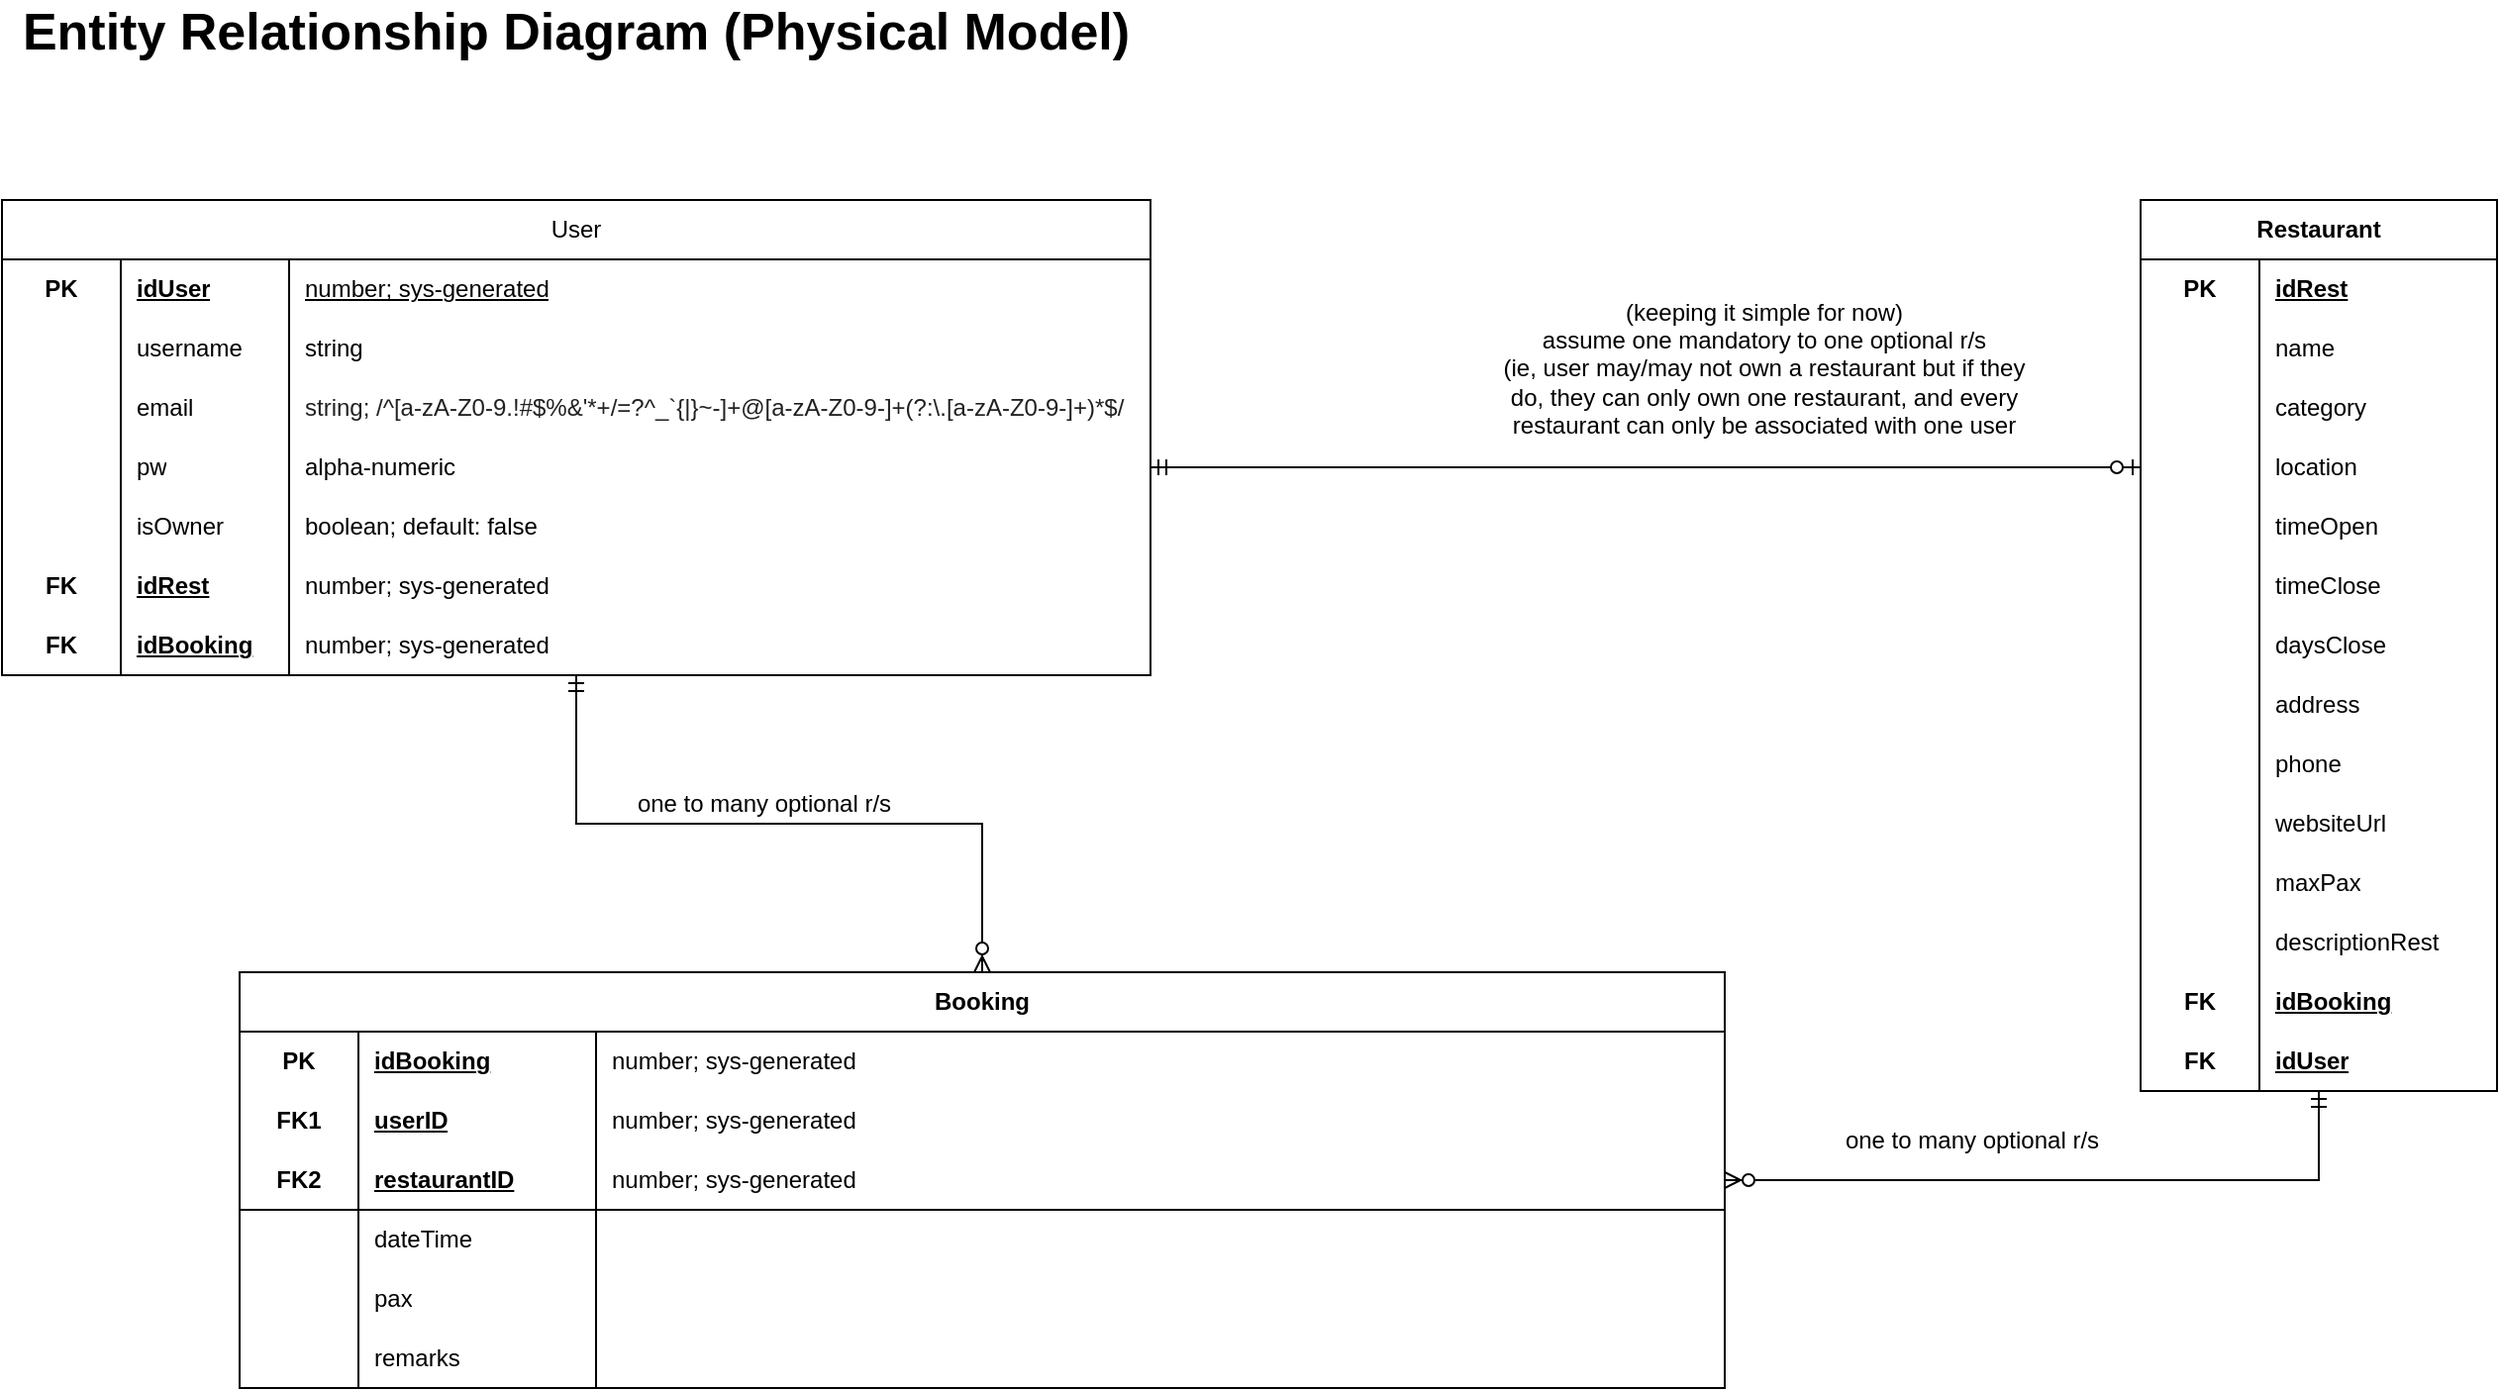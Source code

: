 <mxfile version="22.1.16" type="github">
  <diagram name="Page-1" id="RIstG-4fWjz9ZYjI2HXD">
    <mxGraphModel dx="1134" dy="654" grid="1" gridSize="10" guides="1" tooltips="1" connect="1" arrows="1" fold="1" page="1" pageScale="1" pageWidth="850" pageHeight="1100" math="0" shadow="0">
      <root>
        <mxCell id="0" />
        <mxCell id="1" parent="0" />
        <mxCell id="qkxs8jrcR3JLLh4tDzCg-102" style="edgeStyle=orthogonalEdgeStyle;rounded=0;orthogonalLoop=1;jettySize=auto;html=1;endArrow=ERzeroToMany;fontSize=12;startArrow=ERmandOne;" parent="1" source="qkxs8jrcR3JLLh4tDzCg-1" target="qkxs8jrcR3JLLh4tDzCg-27" edge="1">
          <mxGeometry relative="1" as="geometry" />
        </mxCell>
        <mxCell id="qkxs8jrcR3JLLh4tDzCg-1" value="User" style="shape=table;startSize=30;container=1;collapsible=1;childLayout=tableLayout;fixedRows=1;rowLines=0;fontStyle=0;align=center;resizeLast=1;html=1;whiteSpace=wrap;" parent="1" vertex="1">
          <mxGeometry x="40" y="150" width="580" height="240" as="geometry" />
        </mxCell>
        <mxCell id="qkxs8jrcR3JLLh4tDzCg-2" value="" style="shape=tableRow;horizontal=0;startSize=0;swimlaneHead=0;swimlaneBody=0;fillColor=none;collapsible=0;dropTarget=0;points=[[0,0.5],[1,0.5]];portConstraint=eastwest;top=0;left=0;right=0;bottom=0;html=1;" parent="qkxs8jrcR3JLLh4tDzCg-1" vertex="1">
          <mxGeometry y="30" width="580" height="30" as="geometry" />
        </mxCell>
        <mxCell id="qkxs8jrcR3JLLh4tDzCg-3" value="PK" style="shape=partialRectangle;connectable=0;fillColor=none;top=0;left=0;bottom=0;right=0;fontStyle=1;overflow=hidden;html=1;whiteSpace=wrap;" parent="qkxs8jrcR3JLLh4tDzCg-2" vertex="1">
          <mxGeometry width="60" height="30" as="geometry">
            <mxRectangle width="60" height="30" as="alternateBounds" />
          </mxGeometry>
        </mxCell>
        <mxCell id="qkxs8jrcR3JLLh4tDzCg-4" value="idUser" style="shape=partialRectangle;connectable=0;fillColor=none;top=0;left=0;bottom=0;right=0;align=left;spacingLeft=6;fontStyle=5;overflow=hidden;html=1;whiteSpace=wrap;" parent="qkxs8jrcR3JLLh4tDzCg-2" vertex="1">
          <mxGeometry x="60" width="85" height="30" as="geometry">
            <mxRectangle width="85" height="30" as="alternateBounds" />
          </mxGeometry>
        </mxCell>
        <mxCell id="DpL_KMk-lSbsOu-ktFmm-8" value="&lt;span style=&quot;font-weight: normal;&quot;&gt;number; sys-generated&lt;/span&gt;" style="shape=partialRectangle;connectable=0;fillColor=none;top=0;left=0;bottom=0;right=0;align=left;spacingLeft=6;fontStyle=5;overflow=hidden;html=1;whiteSpace=wrap;" vertex="1" parent="qkxs8jrcR3JLLh4tDzCg-2">
          <mxGeometry x="145" width="435" height="30" as="geometry">
            <mxRectangle width="435" height="30" as="alternateBounds" />
          </mxGeometry>
        </mxCell>
        <mxCell id="qkxs8jrcR3JLLh4tDzCg-8" value="" style="shape=tableRow;horizontal=0;startSize=0;swimlaneHead=0;swimlaneBody=0;fillColor=none;collapsible=0;dropTarget=0;points=[[0,0.5],[1,0.5]];portConstraint=eastwest;top=0;left=0;right=0;bottom=0;html=1;" parent="qkxs8jrcR3JLLh4tDzCg-1" vertex="1">
          <mxGeometry y="60" width="580" height="30" as="geometry" />
        </mxCell>
        <mxCell id="qkxs8jrcR3JLLh4tDzCg-9" value="" style="shape=partialRectangle;connectable=0;fillColor=none;top=0;left=0;bottom=0;right=0;editable=1;overflow=hidden;html=1;whiteSpace=wrap;" parent="qkxs8jrcR3JLLh4tDzCg-8" vertex="1">
          <mxGeometry width="60" height="30" as="geometry">
            <mxRectangle width="60" height="30" as="alternateBounds" />
          </mxGeometry>
        </mxCell>
        <mxCell id="qkxs8jrcR3JLLh4tDzCg-10" value="username" style="shape=partialRectangle;connectable=0;fillColor=none;top=0;left=0;bottom=0;right=0;align=left;spacingLeft=6;overflow=hidden;html=1;whiteSpace=wrap;" parent="qkxs8jrcR3JLLh4tDzCg-8" vertex="1">
          <mxGeometry x="60" width="85" height="30" as="geometry">
            <mxRectangle width="85" height="30" as="alternateBounds" />
          </mxGeometry>
        </mxCell>
        <mxCell id="DpL_KMk-lSbsOu-ktFmm-9" value="string" style="shape=partialRectangle;connectable=0;fillColor=none;top=0;left=0;bottom=0;right=0;align=left;spacingLeft=6;overflow=hidden;html=1;whiteSpace=wrap;" vertex="1" parent="qkxs8jrcR3JLLh4tDzCg-8">
          <mxGeometry x="145" width="435" height="30" as="geometry">
            <mxRectangle width="435" height="30" as="alternateBounds" />
          </mxGeometry>
        </mxCell>
        <mxCell id="qkxs8jrcR3JLLh4tDzCg-11" value="" style="shape=tableRow;horizontal=0;startSize=0;swimlaneHead=0;swimlaneBody=0;fillColor=none;collapsible=0;dropTarget=0;points=[[0,0.5],[1,0.5]];portConstraint=eastwest;top=0;left=0;right=0;bottom=0;html=1;" parent="qkxs8jrcR3JLLh4tDzCg-1" vertex="1">
          <mxGeometry y="90" width="580" height="30" as="geometry" />
        </mxCell>
        <mxCell id="qkxs8jrcR3JLLh4tDzCg-12" value="" style="shape=partialRectangle;connectable=0;fillColor=none;top=0;left=0;bottom=0;right=0;editable=1;overflow=hidden;html=1;whiteSpace=wrap;" parent="qkxs8jrcR3JLLh4tDzCg-11" vertex="1">
          <mxGeometry width="60" height="30" as="geometry">
            <mxRectangle width="60" height="30" as="alternateBounds" />
          </mxGeometry>
        </mxCell>
        <mxCell id="qkxs8jrcR3JLLh4tDzCg-13" value="email" style="shape=partialRectangle;connectable=0;fillColor=none;top=0;left=0;bottom=0;right=0;align=left;spacingLeft=6;overflow=hidden;html=1;whiteSpace=wrap;" parent="qkxs8jrcR3JLLh4tDzCg-11" vertex="1">
          <mxGeometry x="60" width="85" height="30" as="geometry">
            <mxRectangle width="85" height="30" as="alternateBounds" />
          </mxGeometry>
        </mxCell>
        <mxCell id="DpL_KMk-lSbsOu-ktFmm-10" value="&lt;font style=&quot;font-size: 12px;&quot;&gt;&lt;span style=&quot;color: rgba(0, 0, 0, 0.87); font-family: Helvetica, Arial, sans-serif; font-style: normal; font-variant-ligatures: normal; font-variant-caps: normal; font-weight: 400; letter-spacing: normal; orphans: 2; text-align: start; text-indent: 0px; text-transform: none; widows: 2; word-spacing: 0px; -webkit-text-stroke-width: 0px; background-color: rgb(255, 255, 255); text-decoration-thickness: initial; text-decoration-style: initial; text-decoration-color: initial; float: none; display: inline !important;&quot;&gt;string; /^[a-zA-Z0-9.!#$%&amp;amp;&#39;*+/=?^_`{|}~-]+@[a-zA-Z0-9-]+(?:\.[a-zA-Z0-9-]+)*$/&lt;/span&gt;&lt;br&gt;&lt;/font&gt;" style="shape=partialRectangle;connectable=0;fillColor=none;top=0;left=0;bottom=0;right=0;align=left;spacingLeft=6;overflow=hidden;html=1;whiteSpace=wrap;" vertex="1" parent="qkxs8jrcR3JLLh4tDzCg-11">
          <mxGeometry x="145" width="435" height="30" as="geometry">
            <mxRectangle width="435" height="30" as="alternateBounds" />
          </mxGeometry>
        </mxCell>
        <mxCell id="qkxs8jrcR3JLLh4tDzCg-53" style="shape=tableRow;horizontal=0;startSize=0;swimlaneHead=0;swimlaneBody=0;fillColor=none;collapsible=0;dropTarget=0;points=[[0,0.5],[1,0.5]];portConstraint=eastwest;top=0;left=0;right=0;bottom=0;html=1;" parent="qkxs8jrcR3JLLh4tDzCg-1" vertex="1">
          <mxGeometry y="120" width="580" height="30" as="geometry" />
        </mxCell>
        <mxCell id="qkxs8jrcR3JLLh4tDzCg-54" style="shape=partialRectangle;connectable=0;fillColor=none;top=0;left=0;bottom=0;right=0;editable=1;overflow=hidden;html=1;whiteSpace=wrap;" parent="qkxs8jrcR3JLLh4tDzCg-53" vertex="1">
          <mxGeometry width="60" height="30" as="geometry">
            <mxRectangle width="60" height="30" as="alternateBounds" />
          </mxGeometry>
        </mxCell>
        <mxCell id="qkxs8jrcR3JLLh4tDzCg-55" value="pw" style="shape=partialRectangle;connectable=0;fillColor=none;top=0;left=0;bottom=0;right=0;align=left;spacingLeft=6;overflow=hidden;html=1;whiteSpace=wrap;" parent="qkxs8jrcR3JLLh4tDzCg-53" vertex="1">
          <mxGeometry x="60" width="85" height="30" as="geometry">
            <mxRectangle width="85" height="30" as="alternateBounds" />
          </mxGeometry>
        </mxCell>
        <mxCell id="DpL_KMk-lSbsOu-ktFmm-11" value="alpha-numeric&amp;nbsp;" style="shape=partialRectangle;connectable=0;fillColor=none;top=0;left=0;bottom=0;right=0;align=left;spacingLeft=6;overflow=hidden;html=1;whiteSpace=wrap;" vertex="1" parent="qkxs8jrcR3JLLh4tDzCg-53">
          <mxGeometry x="145" width="435" height="30" as="geometry">
            <mxRectangle width="435" height="30" as="alternateBounds" />
          </mxGeometry>
        </mxCell>
        <mxCell id="qkxs8jrcR3JLLh4tDzCg-56" style="shape=tableRow;horizontal=0;startSize=0;swimlaneHead=0;swimlaneBody=0;fillColor=none;collapsible=0;dropTarget=0;points=[[0,0.5],[1,0.5]];portConstraint=eastwest;top=0;left=0;right=0;bottom=0;html=1;" parent="qkxs8jrcR3JLLh4tDzCg-1" vertex="1">
          <mxGeometry y="150" width="580" height="30" as="geometry" />
        </mxCell>
        <mxCell id="qkxs8jrcR3JLLh4tDzCg-57" style="shape=partialRectangle;connectable=0;fillColor=none;top=0;left=0;bottom=0;right=0;editable=1;overflow=hidden;html=1;whiteSpace=wrap;" parent="qkxs8jrcR3JLLh4tDzCg-56" vertex="1">
          <mxGeometry width="60" height="30" as="geometry">
            <mxRectangle width="60" height="30" as="alternateBounds" />
          </mxGeometry>
        </mxCell>
        <mxCell id="qkxs8jrcR3JLLh4tDzCg-58" value="isOwner" style="shape=partialRectangle;connectable=0;fillColor=none;top=0;left=0;bottom=0;right=0;align=left;spacingLeft=6;overflow=hidden;html=1;whiteSpace=wrap;" parent="qkxs8jrcR3JLLh4tDzCg-56" vertex="1">
          <mxGeometry x="60" width="85" height="30" as="geometry">
            <mxRectangle width="85" height="30" as="alternateBounds" />
          </mxGeometry>
        </mxCell>
        <mxCell id="DpL_KMk-lSbsOu-ktFmm-12" value="boolean; default: false" style="shape=partialRectangle;connectable=0;fillColor=none;top=0;left=0;bottom=0;right=0;align=left;spacingLeft=6;overflow=hidden;html=1;whiteSpace=wrap;" vertex="1" parent="qkxs8jrcR3JLLh4tDzCg-56">
          <mxGeometry x="145" width="435" height="30" as="geometry">
            <mxRectangle width="435" height="30" as="alternateBounds" />
          </mxGeometry>
        </mxCell>
        <mxCell id="qkxs8jrcR3JLLh4tDzCg-89" style="shape=tableRow;horizontal=0;startSize=0;swimlaneHead=0;swimlaneBody=0;fillColor=none;collapsible=0;dropTarget=0;points=[[0,0.5],[1,0.5]];portConstraint=eastwest;top=0;left=0;right=0;bottom=0;html=1;" parent="qkxs8jrcR3JLLh4tDzCg-1" vertex="1">
          <mxGeometry y="180" width="580" height="30" as="geometry" />
        </mxCell>
        <mxCell id="qkxs8jrcR3JLLh4tDzCg-90" value="&lt;b&gt;FK&lt;/b&gt;" style="shape=partialRectangle;connectable=0;fillColor=none;top=0;left=0;bottom=0;right=0;editable=1;overflow=hidden;html=1;whiteSpace=wrap;" parent="qkxs8jrcR3JLLh4tDzCg-89" vertex="1">
          <mxGeometry width="60" height="30" as="geometry">
            <mxRectangle width="60" height="30" as="alternateBounds" />
          </mxGeometry>
        </mxCell>
        <mxCell id="qkxs8jrcR3JLLh4tDzCg-91" value="&lt;b&gt;&lt;u&gt;idRest&lt;/u&gt;&lt;/b&gt;" style="shape=partialRectangle;connectable=0;fillColor=none;top=0;left=0;bottom=0;right=0;align=left;spacingLeft=6;overflow=hidden;html=1;whiteSpace=wrap;" parent="qkxs8jrcR3JLLh4tDzCg-89" vertex="1">
          <mxGeometry x="60" width="85" height="30" as="geometry">
            <mxRectangle width="85" height="30" as="alternateBounds" />
          </mxGeometry>
        </mxCell>
        <mxCell id="DpL_KMk-lSbsOu-ktFmm-13" value="number; sys-generated" style="shape=partialRectangle;connectable=0;fillColor=none;top=0;left=0;bottom=0;right=0;align=left;spacingLeft=6;overflow=hidden;html=1;whiteSpace=wrap;" vertex="1" parent="qkxs8jrcR3JLLh4tDzCg-89">
          <mxGeometry x="145" width="435" height="30" as="geometry">
            <mxRectangle width="435" height="30" as="alternateBounds" />
          </mxGeometry>
        </mxCell>
        <mxCell id="qkxs8jrcR3JLLh4tDzCg-92" style="shape=tableRow;horizontal=0;startSize=0;swimlaneHead=0;swimlaneBody=0;fillColor=none;collapsible=0;dropTarget=0;points=[[0,0.5],[1,0.5]];portConstraint=eastwest;top=0;left=0;right=0;bottom=0;html=1;" parent="qkxs8jrcR3JLLh4tDzCg-1" vertex="1">
          <mxGeometry y="210" width="580" height="30" as="geometry" />
        </mxCell>
        <mxCell id="qkxs8jrcR3JLLh4tDzCg-93" value="FK" style="shape=partialRectangle;connectable=0;fillColor=none;top=0;left=0;bottom=0;right=0;editable=1;overflow=hidden;html=1;whiteSpace=wrap;fontStyle=1" parent="qkxs8jrcR3JLLh4tDzCg-92" vertex="1">
          <mxGeometry width="60" height="30" as="geometry">
            <mxRectangle width="60" height="30" as="alternateBounds" />
          </mxGeometry>
        </mxCell>
        <mxCell id="qkxs8jrcR3JLLh4tDzCg-94" value="&lt;u&gt;idBooking&lt;/u&gt;" style="shape=partialRectangle;connectable=0;fillColor=none;top=0;left=0;bottom=0;right=0;align=left;spacingLeft=6;overflow=hidden;html=1;whiteSpace=wrap;fontStyle=1" parent="qkxs8jrcR3JLLh4tDzCg-92" vertex="1">
          <mxGeometry x="60" width="85" height="30" as="geometry">
            <mxRectangle width="85" height="30" as="alternateBounds" />
          </mxGeometry>
        </mxCell>
        <mxCell id="DpL_KMk-lSbsOu-ktFmm-14" value="&lt;span style=&quot;font-weight: normal;&quot;&gt;number; sys-generated&lt;/span&gt;" style="shape=partialRectangle;connectable=0;fillColor=none;top=0;left=0;bottom=0;right=0;align=left;spacingLeft=6;overflow=hidden;html=1;whiteSpace=wrap;fontStyle=1" vertex="1" parent="qkxs8jrcR3JLLh4tDzCg-92">
          <mxGeometry x="145" width="435" height="30" as="geometry">
            <mxRectangle width="435" height="30" as="alternateBounds" />
          </mxGeometry>
        </mxCell>
        <mxCell id="qkxs8jrcR3JLLh4tDzCg-144" style="edgeStyle=orthogonalEdgeStyle;rounded=0;orthogonalLoop=1;jettySize=auto;html=1;entryX=1;entryY=0.5;entryDx=0;entryDy=0;endArrow=ERzeroToMany;fontSize=12;startArrow=ERmandOne;" parent="1" source="qkxs8jrcR3JLLh4tDzCg-14" target="qkxs8jrcR3JLLh4tDzCg-31" edge="1">
          <mxGeometry relative="1" as="geometry" />
        </mxCell>
        <mxCell id="qkxs8jrcR3JLLh4tDzCg-14" value="Restaurant" style="shape=table;startSize=30;container=1;collapsible=1;childLayout=tableLayout;fixedRows=1;rowLines=0;fontStyle=1;align=center;resizeLast=1;html=1;whiteSpace=wrap;" parent="1" vertex="1">
          <mxGeometry x="1120" y="150" width="180" height="450" as="geometry" />
        </mxCell>
        <mxCell id="qkxs8jrcR3JLLh4tDzCg-15" value="" style="shape=tableRow;horizontal=0;startSize=0;swimlaneHead=0;swimlaneBody=0;fillColor=none;collapsible=0;dropTarget=0;points=[[0,0.5],[1,0.5]];portConstraint=eastwest;top=0;left=0;right=0;bottom=0;html=1;" parent="qkxs8jrcR3JLLh4tDzCg-14" vertex="1">
          <mxGeometry y="30" width="180" height="30" as="geometry" />
        </mxCell>
        <mxCell id="qkxs8jrcR3JLLh4tDzCg-16" value="PK" style="shape=partialRectangle;connectable=0;fillColor=none;top=0;left=0;bottom=0;right=0;fontStyle=1;overflow=hidden;html=1;whiteSpace=wrap;" parent="qkxs8jrcR3JLLh4tDzCg-15" vertex="1">
          <mxGeometry width="60" height="30" as="geometry">
            <mxRectangle width="60" height="30" as="alternateBounds" />
          </mxGeometry>
        </mxCell>
        <mxCell id="qkxs8jrcR3JLLh4tDzCg-17" value="idRest" style="shape=partialRectangle;connectable=0;fillColor=none;top=0;left=0;bottom=0;right=0;align=left;spacingLeft=6;fontStyle=5;overflow=hidden;html=1;whiteSpace=wrap;" parent="qkxs8jrcR3JLLh4tDzCg-15" vertex="1">
          <mxGeometry x="60" width="120" height="30" as="geometry">
            <mxRectangle width="120" height="30" as="alternateBounds" />
          </mxGeometry>
        </mxCell>
        <mxCell id="qkxs8jrcR3JLLh4tDzCg-21" value="" style="shape=tableRow;horizontal=0;startSize=0;swimlaneHead=0;swimlaneBody=0;fillColor=none;collapsible=0;dropTarget=0;points=[[0,0.5],[1,0.5]];portConstraint=eastwest;top=0;left=0;right=0;bottom=0;html=1;" parent="qkxs8jrcR3JLLh4tDzCg-14" vertex="1">
          <mxGeometry y="60" width="180" height="30" as="geometry" />
        </mxCell>
        <mxCell id="qkxs8jrcR3JLLh4tDzCg-22" value="" style="shape=partialRectangle;connectable=0;fillColor=none;top=0;left=0;bottom=0;right=0;editable=1;overflow=hidden;html=1;whiteSpace=wrap;" parent="qkxs8jrcR3JLLh4tDzCg-21" vertex="1">
          <mxGeometry width="60" height="30" as="geometry">
            <mxRectangle width="60" height="30" as="alternateBounds" />
          </mxGeometry>
        </mxCell>
        <mxCell id="qkxs8jrcR3JLLh4tDzCg-23" value="name" style="shape=partialRectangle;connectable=0;fillColor=none;top=0;left=0;bottom=0;right=0;align=left;spacingLeft=6;overflow=hidden;html=1;whiteSpace=wrap;" parent="qkxs8jrcR3JLLh4tDzCg-21" vertex="1">
          <mxGeometry x="60" width="120" height="30" as="geometry">
            <mxRectangle width="120" height="30" as="alternateBounds" />
          </mxGeometry>
        </mxCell>
        <mxCell id="qkxs8jrcR3JLLh4tDzCg-24" value="" style="shape=tableRow;horizontal=0;startSize=0;swimlaneHead=0;swimlaneBody=0;fillColor=none;collapsible=0;dropTarget=0;points=[[0,0.5],[1,0.5]];portConstraint=eastwest;top=0;left=0;right=0;bottom=0;html=1;" parent="qkxs8jrcR3JLLh4tDzCg-14" vertex="1">
          <mxGeometry y="90" width="180" height="30" as="geometry" />
        </mxCell>
        <mxCell id="qkxs8jrcR3JLLh4tDzCg-25" value="" style="shape=partialRectangle;connectable=0;fillColor=none;top=0;left=0;bottom=0;right=0;editable=1;overflow=hidden;html=1;whiteSpace=wrap;" parent="qkxs8jrcR3JLLh4tDzCg-24" vertex="1">
          <mxGeometry width="60" height="30" as="geometry">
            <mxRectangle width="60" height="30" as="alternateBounds" />
          </mxGeometry>
        </mxCell>
        <mxCell id="qkxs8jrcR3JLLh4tDzCg-26" value="category" style="shape=partialRectangle;connectable=0;fillColor=none;top=0;left=0;bottom=0;right=0;align=left;spacingLeft=6;overflow=hidden;html=1;whiteSpace=wrap;" parent="qkxs8jrcR3JLLh4tDzCg-24" vertex="1">
          <mxGeometry x="60" width="120" height="30" as="geometry">
            <mxRectangle width="120" height="30" as="alternateBounds" />
          </mxGeometry>
        </mxCell>
        <mxCell id="qkxs8jrcR3JLLh4tDzCg-59" style="shape=tableRow;horizontal=0;startSize=0;swimlaneHead=0;swimlaneBody=0;fillColor=none;collapsible=0;dropTarget=0;points=[[0,0.5],[1,0.5]];portConstraint=eastwest;top=0;left=0;right=0;bottom=0;html=1;" parent="qkxs8jrcR3JLLh4tDzCg-14" vertex="1">
          <mxGeometry y="120" width="180" height="30" as="geometry" />
        </mxCell>
        <mxCell id="qkxs8jrcR3JLLh4tDzCg-60" style="shape=partialRectangle;connectable=0;fillColor=none;top=0;left=0;bottom=0;right=0;editable=1;overflow=hidden;html=1;whiteSpace=wrap;" parent="qkxs8jrcR3JLLh4tDzCg-59" vertex="1">
          <mxGeometry width="60" height="30" as="geometry">
            <mxRectangle width="60" height="30" as="alternateBounds" />
          </mxGeometry>
        </mxCell>
        <mxCell id="qkxs8jrcR3JLLh4tDzCg-61" value="location" style="shape=partialRectangle;connectable=0;fillColor=none;top=0;left=0;bottom=0;right=0;align=left;spacingLeft=6;overflow=hidden;html=1;whiteSpace=wrap;" parent="qkxs8jrcR3JLLh4tDzCg-59" vertex="1">
          <mxGeometry x="60" width="120" height="30" as="geometry">
            <mxRectangle width="120" height="30" as="alternateBounds" />
          </mxGeometry>
        </mxCell>
        <mxCell id="qkxs8jrcR3JLLh4tDzCg-62" style="shape=tableRow;horizontal=0;startSize=0;swimlaneHead=0;swimlaneBody=0;fillColor=none;collapsible=0;dropTarget=0;points=[[0,0.5],[1,0.5]];portConstraint=eastwest;top=0;left=0;right=0;bottom=0;html=1;" parent="qkxs8jrcR3JLLh4tDzCg-14" vertex="1">
          <mxGeometry y="150" width="180" height="30" as="geometry" />
        </mxCell>
        <mxCell id="qkxs8jrcR3JLLh4tDzCg-63" style="shape=partialRectangle;connectable=0;fillColor=none;top=0;left=0;bottom=0;right=0;editable=1;overflow=hidden;html=1;whiteSpace=wrap;" parent="qkxs8jrcR3JLLh4tDzCg-62" vertex="1">
          <mxGeometry width="60" height="30" as="geometry">
            <mxRectangle width="60" height="30" as="alternateBounds" />
          </mxGeometry>
        </mxCell>
        <mxCell id="qkxs8jrcR3JLLh4tDzCg-64" value="timeOpen" style="shape=partialRectangle;connectable=0;fillColor=none;top=0;left=0;bottom=0;right=0;align=left;spacingLeft=6;overflow=hidden;html=1;whiteSpace=wrap;" parent="qkxs8jrcR3JLLh4tDzCg-62" vertex="1">
          <mxGeometry x="60" width="120" height="30" as="geometry">
            <mxRectangle width="120" height="30" as="alternateBounds" />
          </mxGeometry>
        </mxCell>
        <mxCell id="qkxs8jrcR3JLLh4tDzCg-65" style="shape=tableRow;horizontal=0;startSize=0;swimlaneHead=0;swimlaneBody=0;fillColor=none;collapsible=0;dropTarget=0;points=[[0,0.5],[1,0.5]];portConstraint=eastwest;top=0;left=0;right=0;bottom=0;html=1;" parent="qkxs8jrcR3JLLh4tDzCg-14" vertex="1">
          <mxGeometry y="180" width="180" height="30" as="geometry" />
        </mxCell>
        <mxCell id="qkxs8jrcR3JLLh4tDzCg-66" style="shape=partialRectangle;connectable=0;fillColor=none;top=0;left=0;bottom=0;right=0;editable=1;overflow=hidden;html=1;whiteSpace=wrap;" parent="qkxs8jrcR3JLLh4tDzCg-65" vertex="1">
          <mxGeometry width="60" height="30" as="geometry">
            <mxRectangle width="60" height="30" as="alternateBounds" />
          </mxGeometry>
        </mxCell>
        <mxCell id="qkxs8jrcR3JLLh4tDzCg-67" value="timeClose" style="shape=partialRectangle;connectable=0;fillColor=none;top=0;left=0;bottom=0;right=0;align=left;spacingLeft=6;overflow=hidden;html=1;whiteSpace=wrap;" parent="qkxs8jrcR3JLLh4tDzCg-65" vertex="1">
          <mxGeometry x="60" width="120" height="30" as="geometry">
            <mxRectangle width="120" height="30" as="alternateBounds" />
          </mxGeometry>
        </mxCell>
        <mxCell id="qkxs8jrcR3JLLh4tDzCg-68" style="shape=tableRow;horizontal=0;startSize=0;swimlaneHead=0;swimlaneBody=0;fillColor=none;collapsible=0;dropTarget=0;points=[[0,0.5],[1,0.5]];portConstraint=eastwest;top=0;left=0;right=0;bottom=0;html=1;" parent="qkxs8jrcR3JLLh4tDzCg-14" vertex="1">
          <mxGeometry y="210" width="180" height="30" as="geometry" />
        </mxCell>
        <mxCell id="qkxs8jrcR3JLLh4tDzCg-69" style="shape=partialRectangle;connectable=0;fillColor=none;top=0;left=0;bottom=0;right=0;editable=1;overflow=hidden;html=1;whiteSpace=wrap;" parent="qkxs8jrcR3JLLh4tDzCg-68" vertex="1">
          <mxGeometry width="60" height="30" as="geometry">
            <mxRectangle width="60" height="30" as="alternateBounds" />
          </mxGeometry>
        </mxCell>
        <mxCell id="qkxs8jrcR3JLLh4tDzCg-70" value="daysClose" style="shape=partialRectangle;connectable=0;fillColor=none;top=0;left=0;bottom=0;right=0;align=left;spacingLeft=6;overflow=hidden;html=1;whiteSpace=wrap;" parent="qkxs8jrcR3JLLh4tDzCg-68" vertex="1">
          <mxGeometry x="60" width="120" height="30" as="geometry">
            <mxRectangle width="120" height="30" as="alternateBounds" />
          </mxGeometry>
        </mxCell>
        <mxCell id="qkxs8jrcR3JLLh4tDzCg-71" style="shape=tableRow;horizontal=0;startSize=0;swimlaneHead=0;swimlaneBody=0;fillColor=none;collapsible=0;dropTarget=0;points=[[0,0.5],[1,0.5]];portConstraint=eastwest;top=0;left=0;right=0;bottom=0;html=1;" parent="qkxs8jrcR3JLLh4tDzCg-14" vertex="1">
          <mxGeometry y="240" width="180" height="30" as="geometry" />
        </mxCell>
        <mxCell id="qkxs8jrcR3JLLh4tDzCg-72" style="shape=partialRectangle;connectable=0;fillColor=none;top=0;left=0;bottom=0;right=0;editable=1;overflow=hidden;html=1;whiteSpace=wrap;" parent="qkxs8jrcR3JLLh4tDzCg-71" vertex="1">
          <mxGeometry width="60" height="30" as="geometry">
            <mxRectangle width="60" height="30" as="alternateBounds" />
          </mxGeometry>
        </mxCell>
        <mxCell id="qkxs8jrcR3JLLh4tDzCg-73" value="address" style="shape=partialRectangle;connectable=0;fillColor=none;top=0;left=0;bottom=0;right=0;align=left;spacingLeft=6;overflow=hidden;html=1;whiteSpace=wrap;" parent="qkxs8jrcR3JLLh4tDzCg-71" vertex="1">
          <mxGeometry x="60" width="120" height="30" as="geometry">
            <mxRectangle width="120" height="30" as="alternateBounds" />
          </mxGeometry>
        </mxCell>
        <mxCell id="qkxs8jrcR3JLLh4tDzCg-74" style="shape=tableRow;horizontal=0;startSize=0;swimlaneHead=0;swimlaneBody=0;fillColor=none;collapsible=0;dropTarget=0;points=[[0,0.5],[1,0.5]];portConstraint=eastwest;top=0;left=0;right=0;bottom=0;html=1;" parent="qkxs8jrcR3JLLh4tDzCg-14" vertex="1">
          <mxGeometry y="270" width="180" height="30" as="geometry" />
        </mxCell>
        <mxCell id="qkxs8jrcR3JLLh4tDzCg-75" style="shape=partialRectangle;connectable=0;fillColor=none;top=0;left=0;bottom=0;right=0;editable=1;overflow=hidden;html=1;whiteSpace=wrap;" parent="qkxs8jrcR3JLLh4tDzCg-74" vertex="1">
          <mxGeometry width="60" height="30" as="geometry">
            <mxRectangle width="60" height="30" as="alternateBounds" />
          </mxGeometry>
        </mxCell>
        <mxCell id="qkxs8jrcR3JLLh4tDzCg-76" value="phone" style="shape=partialRectangle;connectable=0;fillColor=none;top=0;left=0;bottom=0;right=0;align=left;spacingLeft=6;overflow=hidden;html=1;whiteSpace=wrap;" parent="qkxs8jrcR3JLLh4tDzCg-74" vertex="1">
          <mxGeometry x="60" width="120" height="30" as="geometry">
            <mxRectangle width="120" height="30" as="alternateBounds" />
          </mxGeometry>
        </mxCell>
        <mxCell id="qkxs8jrcR3JLLh4tDzCg-77" style="shape=tableRow;horizontal=0;startSize=0;swimlaneHead=0;swimlaneBody=0;fillColor=none;collapsible=0;dropTarget=0;points=[[0,0.5],[1,0.5]];portConstraint=eastwest;top=0;left=0;right=0;bottom=0;html=1;" parent="qkxs8jrcR3JLLh4tDzCg-14" vertex="1">
          <mxGeometry y="300" width="180" height="30" as="geometry" />
        </mxCell>
        <mxCell id="qkxs8jrcR3JLLh4tDzCg-78" style="shape=partialRectangle;connectable=0;fillColor=none;top=0;left=0;bottom=0;right=0;editable=1;overflow=hidden;html=1;whiteSpace=wrap;" parent="qkxs8jrcR3JLLh4tDzCg-77" vertex="1">
          <mxGeometry width="60" height="30" as="geometry">
            <mxRectangle width="60" height="30" as="alternateBounds" />
          </mxGeometry>
        </mxCell>
        <mxCell id="qkxs8jrcR3JLLh4tDzCg-79" value="websiteUrl" style="shape=partialRectangle;connectable=0;fillColor=none;top=0;left=0;bottom=0;right=0;align=left;spacingLeft=6;overflow=hidden;html=1;whiteSpace=wrap;" parent="qkxs8jrcR3JLLh4tDzCg-77" vertex="1">
          <mxGeometry x="60" width="120" height="30" as="geometry">
            <mxRectangle width="120" height="30" as="alternateBounds" />
          </mxGeometry>
        </mxCell>
        <mxCell id="qkxs8jrcR3JLLh4tDzCg-80" style="shape=tableRow;horizontal=0;startSize=0;swimlaneHead=0;swimlaneBody=0;fillColor=none;collapsible=0;dropTarget=0;points=[[0,0.5],[1,0.5]];portConstraint=eastwest;top=0;left=0;right=0;bottom=0;html=1;" parent="qkxs8jrcR3JLLh4tDzCg-14" vertex="1">
          <mxGeometry y="330" width="180" height="30" as="geometry" />
        </mxCell>
        <mxCell id="qkxs8jrcR3JLLh4tDzCg-81" style="shape=partialRectangle;connectable=0;fillColor=none;top=0;left=0;bottom=0;right=0;editable=1;overflow=hidden;html=1;whiteSpace=wrap;" parent="qkxs8jrcR3JLLh4tDzCg-80" vertex="1">
          <mxGeometry width="60" height="30" as="geometry">
            <mxRectangle width="60" height="30" as="alternateBounds" />
          </mxGeometry>
        </mxCell>
        <mxCell id="qkxs8jrcR3JLLh4tDzCg-82" value="maxPax" style="shape=partialRectangle;connectable=0;fillColor=none;top=0;left=0;bottom=0;right=0;align=left;spacingLeft=6;overflow=hidden;html=1;whiteSpace=wrap;" parent="qkxs8jrcR3JLLh4tDzCg-80" vertex="1">
          <mxGeometry x="60" width="120" height="30" as="geometry">
            <mxRectangle width="120" height="30" as="alternateBounds" />
          </mxGeometry>
        </mxCell>
        <mxCell id="qkxs8jrcR3JLLh4tDzCg-83" style="shape=tableRow;horizontal=0;startSize=0;swimlaneHead=0;swimlaneBody=0;fillColor=none;collapsible=0;dropTarget=0;points=[[0,0.5],[1,0.5]];portConstraint=eastwest;top=0;left=0;right=0;bottom=0;html=1;" parent="qkxs8jrcR3JLLh4tDzCg-14" vertex="1">
          <mxGeometry y="360" width="180" height="30" as="geometry" />
        </mxCell>
        <mxCell id="qkxs8jrcR3JLLh4tDzCg-84" style="shape=partialRectangle;connectable=0;fillColor=none;top=0;left=0;bottom=0;right=0;editable=1;overflow=hidden;html=1;whiteSpace=wrap;" parent="qkxs8jrcR3JLLh4tDzCg-83" vertex="1">
          <mxGeometry width="60" height="30" as="geometry">
            <mxRectangle width="60" height="30" as="alternateBounds" />
          </mxGeometry>
        </mxCell>
        <mxCell id="qkxs8jrcR3JLLh4tDzCg-85" value="descriptionRest" style="shape=partialRectangle;connectable=0;fillColor=none;top=0;left=0;bottom=0;right=0;align=left;spacingLeft=6;overflow=hidden;html=1;whiteSpace=wrap;" parent="qkxs8jrcR3JLLh4tDzCg-83" vertex="1">
          <mxGeometry x="60" width="120" height="30" as="geometry">
            <mxRectangle width="120" height="30" as="alternateBounds" />
          </mxGeometry>
        </mxCell>
        <mxCell id="qkxs8jrcR3JLLh4tDzCg-138" style="shape=tableRow;horizontal=0;startSize=0;swimlaneHead=0;swimlaneBody=0;fillColor=none;collapsible=0;dropTarget=0;points=[[0,0.5],[1,0.5]];portConstraint=eastwest;top=0;left=0;right=0;bottom=0;html=1;" parent="qkxs8jrcR3JLLh4tDzCg-14" vertex="1">
          <mxGeometry y="390" width="180" height="30" as="geometry" />
        </mxCell>
        <mxCell id="qkxs8jrcR3JLLh4tDzCg-139" value="FK" style="shape=partialRectangle;connectable=0;fillColor=none;top=0;left=0;bottom=0;right=0;editable=1;overflow=hidden;html=1;whiteSpace=wrap;fontStyle=1" parent="qkxs8jrcR3JLLh4tDzCg-138" vertex="1">
          <mxGeometry width="60" height="30" as="geometry">
            <mxRectangle width="60" height="30" as="alternateBounds" />
          </mxGeometry>
        </mxCell>
        <mxCell id="qkxs8jrcR3JLLh4tDzCg-140" value="idBooking" style="shape=partialRectangle;connectable=0;fillColor=none;top=0;left=0;bottom=0;right=0;align=left;spacingLeft=6;overflow=hidden;html=1;whiteSpace=wrap;fontStyle=5" parent="qkxs8jrcR3JLLh4tDzCg-138" vertex="1">
          <mxGeometry x="60" width="120" height="30" as="geometry">
            <mxRectangle width="120" height="30" as="alternateBounds" />
          </mxGeometry>
        </mxCell>
        <mxCell id="DpL_KMk-lSbsOu-ktFmm-2" style="shape=tableRow;horizontal=0;startSize=0;swimlaneHead=0;swimlaneBody=0;fillColor=none;collapsible=0;dropTarget=0;points=[[0,0.5],[1,0.5]];portConstraint=eastwest;top=0;left=0;right=0;bottom=0;html=1;" vertex="1" parent="qkxs8jrcR3JLLh4tDzCg-14">
          <mxGeometry y="420" width="180" height="30" as="geometry" />
        </mxCell>
        <mxCell id="DpL_KMk-lSbsOu-ktFmm-3" value="FK" style="shape=partialRectangle;connectable=0;fillColor=none;top=0;left=0;bottom=0;right=0;editable=1;overflow=hidden;html=1;whiteSpace=wrap;fontStyle=1" vertex="1" parent="DpL_KMk-lSbsOu-ktFmm-2">
          <mxGeometry width="60" height="30" as="geometry">
            <mxRectangle width="60" height="30" as="alternateBounds" />
          </mxGeometry>
        </mxCell>
        <mxCell id="DpL_KMk-lSbsOu-ktFmm-4" value="idUser" style="shape=partialRectangle;connectable=0;fillColor=none;top=0;left=0;bottom=0;right=0;align=left;spacingLeft=6;overflow=hidden;html=1;whiteSpace=wrap;fontStyle=5" vertex="1" parent="DpL_KMk-lSbsOu-ktFmm-2">
          <mxGeometry x="60" width="120" height="30" as="geometry">
            <mxRectangle width="120" height="30" as="alternateBounds" />
          </mxGeometry>
        </mxCell>
        <mxCell id="qkxs8jrcR3JLLh4tDzCg-27" value="Booking" style="shape=table;startSize=30;container=1;collapsible=1;childLayout=tableLayout;fixedRows=1;rowLines=0;fontStyle=1;align=center;resizeLast=1;html=1;whiteSpace=wrap;" parent="1" vertex="1">
          <mxGeometry x="160" y="540" width="750" height="210" as="geometry" />
        </mxCell>
        <mxCell id="qkxs8jrcR3JLLh4tDzCg-86" style="shape=tableRow;horizontal=0;startSize=0;swimlaneHead=0;swimlaneBody=0;fillColor=none;collapsible=0;dropTarget=0;points=[[0,0.5],[1,0.5]];portConstraint=eastwest;top=0;left=0;right=0;bottom=0;html=1;" parent="qkxs8jrcR3JLLh4tDzCg-27" vertex="1">
          <mxGeometry y="30" width="750" height="30" as="geometry" />
        </mxCell>
        <mxCell id="qkxs8jrcR3JLLh4tDzCg-87" value="PK" style="shape=partialRectangle;connectable=0;fillColor=none;top=0;left=0;bottom=0;right=0;fontStyle=1;overflow=hidden;html=1;whiteSpace=wrap;" parent="qkxs8jrcR3JLLh4tDzCg-86" vertex="1">
          <mxGeometry width="60" height="30" as="geometry">
            <mxRectangle width="60" height="30" as="alternateBounds" />
          </mxGeometry>
        </mxCell>
        <mxCell id="qkxs8jrcR3JLLh4tDzCg-88" value="idBooking" style="shape=partialRectangle;connectable=0;fillColor=none;top=0;left=0;bottom=0;right=0;align=left;spacingLeft=6;fontStyle=5;overflow=hidden;html=1;whiteSpace=wrap;" parent="qkxs8jrcR3JLLh4tDzCg-86" vertex="1">
          <mxGeometry x="60" width="120" height="30" as="geometry">
            <mxRectangle width="120" height="30" as="alternateBounds" />
          </mxGeometry>
        </mxCell>
        <mxCell id="DpL_KMk-lSbsOu-ktFmm-15" value="number; sys-generated" style="shape=partialRectangle;connectable=0;fillColor=none;top=0;left=0;bottom=0;right=0;align=left;spacingLeft=6;fontStyle=0;overflow=hidden;html=1;whiteSpace=wrap;" vertex="1" parent="qkxs8jrcR3JLLh4tDzCg-86">
          <mxGeometry x="180" width="570" height="30" as="geometry">
            <mxRectangle width="570" height="30" as="alternateBounds" />
          </mxGeometry>
        </mxCell>
        <mxCell id="qkxs8jrcR3JLLh4tDzCg-28" value="" style="shape=tableRow;horizontal=0;startSize=0;swimlaneHead=0;swimlaneBody=0;fillColor=none;collapsible=0;dropTarget=0;points=[[0,0.5],[1,0.5]];portConstraint=eastwest;top=0;left=0;right=0;bottom=0;html=1;" parent="qkxs8jrcR3JLLh4tDzCg-27" vertex="1">
          <mxGeometry y="60" width="750" height="30" as="geometry" />
        </mxCell>
        <mxCell id="qkxs8jrcR3JLLh4tDzCg-29" value="FK1" style="shape=partialRectangle;connectable=0;fillColor=none;top=0;left=0;bottom=0;right=0;fontStyle=1;overflow=hidden;html=1;whiteSpace=wrap;" parent="qkxs8jrcR3JLLh4tDzCg-28" vertex="1">
          <mxGeometry width="60" height="30" as="geometry">
            <mxRectangle width="60" height="30" as="alternateBounds" />
          </mxGeometry>
        </mxCell>
        <mxCell id="qkxs8jrcR3JLLh4tDzCg-30" value="userID" style="shape=partialRectangle;connectable=0;fillColor=none;top=0;left=0;bottom=0;right=0;align=left;spacingLeft=6;fontStyle=5;overflow=hidden;html=1;whiteSpace=wrap;" parent="qkxs8jrcR3JLLh4tDzCg-28" vertex="1">
          <mxGeometry x="60" width="120" height="30" as="geometry">
            <mxRectangle width="120" height="30" as="alternateBounds" />
          </mxGeometry>
        </mxCell>
        <mxCell id="DpL_KMk-lSbsOu-ktFmm-16" value="number; sys-generated" style="shape=partialRectangle;connectable=0;fillColor=none;top=0;left=0;bottom=0;right=0;align=left;spacingLeft=6;fontStyle=0;overflow=hidden;html=1;whiteSpace=wrap;" vertex="1" parent="qkxs8jrcR3JLLh4tDzCg-28">
          <mxGeometry x="180" width="570" height="30" as="geometry">
            <mxRectangle width="570" height="30" as="alternateBounds" />
          </mxGeometry>
        </mxCell>
        <mxCell id="qkxs8jrcR3JLLh4tDzCg-31" value="" style="shape=tableRow;horizontal=0;startSize=0;swimlaneHead=0;swimlaneBody=0;fillColor=none;collapsible=0;dropTarget=0;points=[[0,0.5],[1,0.5]];portConstraint=eastwest;top=0;left=0;right=0;bottom=1;html=1;" parent="qkxs8jrcR3JLLh4tDzCg-27" vertex="1">
          <mxGeometry y="90" width="750" height="30" as="geometry" />
        </mxCell>
        <mxCell id="qkxs8jrcR3JLLh4tDzCg-32" value="FK2" style="shape=partialRectangle;connectable=0;fillColor=none;top=0;left=0;bottom=0;right=0;fontStyle=1;overflow=hidden;html=1;whiteSpace=wrap;" parent="qkxs8jrcR3JLLh4tDzCg-31" vertex="1">
          <mxGeometry width="60" height="30" as="geometry">
            <mxRectangle width="60" height="30" as="alternateBounds" />
          </mxGeometry>
        </mxCell>
        <mxCell id="qkxs8jrcR3JLLh4tDzCg-33" value="restaurantID" style="shape=partialRectangle;connectable=0;fillColor=none;top=0;left=0;bottom=0;right=0;align=left;spacingLeft=6;fontStyle=5;overflow=hidden;html=1;whiteSpace=wrap;" parent="qkxs8jrcR3JLLh4tDzCg-31" vertex="1">
          <mxGeometry x="60" width="120" height="30" as="geometry">
            <mxRectangle width="120" height="30" as="alternateBounds" />
          </mxGeometry>
        </mxCell>
        <mxCell id="DpL_KMk-lSbsOu-ktFmm-17" value="number; sys-generated" style="shape=partialRectangle;connectable=0;fillColor=none;top=0;left=0;bottom=0;right=0;align=left;spacingLeft=6;fontStyle=0;overflow=hidden;html=1;whiteSpace=wrap;" vertex="1" parent="qkxs8jrcR3JLLh4tDzCg-31">
          <mxGeometry x="180" width="570" height="30" as="geometry">
            <mxRectangle width="570" height="30" as="alternateBounds" />
          </mxGeometry>
        </mxCell>
        <mxCell id="qkxs8jrcR3JLLh4tDzCg-34" value="" style="shape=tableRow;horizontal=0;startSize=0;swimlaneHead=0;swimlaneBody=0;fillColor=none;collapsible=0;dropTarget=0;points=[[0,0.5],[1,0.5]];portConstraint=eastwest;top=0;left=0;right=0;bottom=0;html=1;" parent="qkxs8jrcR3JLLh4tDzCg-27" vertex="1">
          <mxGeometry y="120" width="750" height="30" as="geometry" />
        </mxCell>
        <mxCell id="qkxs8jrcR3JLLh4tDzCg-35" value="" style="shape=partialRectangle;connectable=0;fillColor=none;top=0;left=0;bottom=0;right=0;editable=1;overflow=hidden;html=1;whiteSpace=wrap;" parent="qkxs8jrcR3JLLh4tDzCg-34" vertex="1">
          <mxGeometry width="60" height="30" as="geometry">
            <mxRectangle width="60" height="30" as="alternateBounds" />
          </mxGeometry>
        </mxCell>
        <mxCell id="qkxs8jrcR3JLLh4tDzCg-36" value="dateTime" style="shape=partialRectangle;connectable=0;fillColor=none;top=0;left=0;bottom=0;right=0;align=left;spacingLeft=6;overflow=hidden;html=1;whiteSpace=wrap;" parent="qkxs8jrcR3JLLh4tDzCg-34" vertex="1">
          <mxGeometry x="60" width="120" height="30" as="geometry">
            <mxRectangle width="120" height="30" as="alternateBounds" />
          </mxGeometry>
        </mxCell>
        <mxCell id="DpL_KMk-lSbsOu-ktFmm-18" style="shape=partialRectangle;connectable=0;fillColor=none;top=0;left=0;bottom=0;right=0;align=left;spacingLeft=6;overflow=hidden;html=1;whiteSpace=wrap;" vertex="1" parent="qkxs8jrcR3JLLh4tDzCg-34">
          <mxGeometry x="180" width="570" height="30" as="geometry">
            <mxRectangle width="570" height="30" as="alternateBounds" />
          </mxGeometry>
        </mxCell>
        <mxCell id="qkxs8jrcR3JLLh4tDzCg-37" value="" style="shape=tableRow;horizontal=0;startSize=0;swimlaneHead=0;swimlaneBody=0;fillColor=none;collapsible=0;dropTarget=0;points=[[0,0.5],[1,0.5]];portConstraint=eastwest;top=0;left=0;right=0;bottom=0;html=1;" parent="qkxs8jrcR3JLLh4tDzCg-27" vertex="1">
          <mxGeometry y="150" width="750" height="30" as="geometry" />
        </mxCell>
        <mxCell id="qkxs8jrcR3JLLh4tDzCg-38" value="" style="shape=partialRectangle;connectable=0;fillColor=none;top=0;left=0;bottom=0;right=0;editable=1;overflow=hidden;html=1;whiteSpace=wrap;" parent="qkxs8jrcR3JLLh4tDzCg-37" vertex="1">
          <mxGeometry width="60" height="30" as="geometry">
            <mxRectangle width="60" height="30" as="alternateBounds" />
          </mxGeometry>
        </mxCell>
        <mxCell id="qkxs8jrcR3JLLh4tDzCg-39" value="pax" style="shape=partialRectangle;connectable=0;fillColor=none;top=0;left=0;bottom=0;right=0;align=left;spacingLeft=6;overflow=hidden;html=1;whiteSpace=wrap;" parent="qkxs8jrcR3JLLh4tDzCg-37" vertex="1">
          <mxGeometry x="60" width="120" height="30" as="geometry">
            <mxRectangle width="120" height="30" as="alternateBounds" />
          </mxGeometry>
        </mxCell>
        <mxCell id="DpL_KMk-lSbsOu-ktFmm-19" style="shape=partialRectangle;connectable=0;fillColor=none;top=0;left=0;bottom=0;right=0;align=left;spacingLeft=6;overflow=hidden;html=1;whiteSpace=wrap;" vertex="1" parent="qkxs8jrcR3JLLh4tDzCg-37">
          <mxGeometry x="180" width="570" height="30" as="geometry">
            <mxRectangle width="570" height="30" as="alternateBounds" />
          </mxGeometry>
        </mxCell>
        <mxCell id="DpL_KMk-lSbsOu-ktFmm-5" style="shape=tableRow;horizontal=0;startSize=0;swimlaneHead=0;swimlaneBody=0;fillColor=none;collapsible=0;dropTarget=0;points=[[0,0.5],[1,0.5]];portConstraint=eastwest;top=0;left=0;right=0;bottom=0;html=1;" vertex="1" parent="qkxs8jrcR3JLLh4tDzCg-27">
          <mxGeometry y="180" width="750" height="30" as="geometry" />
        </mxCell>
        <mxCell id="DpL_KMk-lSbsOu-ktFmm-6" style="shape=partialRectangle;connectable=0;fillColor=none;top=0;left=0;bottom=0;right=0;editable=1;overflow=hidden;html=1;whiteSpace=wrap;" vertex="1" parent="DpL_KMk-lSbsOu-ktFmm-5">
          <mxGeometry width="60" height="30" as="geometry">
            <mxRectangle width="60" height="30" as="alternateBounds" />
          </mxGeometry>
        </mxCell>
        <mxCell id="DpL_KMk-lSbsOu-ktFmm-7" value="remarks" style="shape=partialRectangle;connectable=0;fillColor=none;top=0;left=0;bottom=0;right=0;align=left;spacingLeft=6;overflow=hidden;html=1;whiteSpace=wrap;" vertex="1" parent="DpL_KMk-lSbsOu-ktFmm-5">
          <mxGeometry x="60" width="120" height="30" as="geometry">
            <mxRectangle width="120" height="30" as="alternateBounds" />
          </mxGeometry>
        </mxCell>
        <mxCell id="DpL_KMk-lSbsOu-ktFmm-20" style="shape=partialRectangle;connectable=0;fillColor=none;top=0;left=0;bottom=0;right=0;align=left;spacingLeft=6;overflow=hidden;html=1;whiteSpace=wrap;" vertex="1" parent="DpL_KMk-lSbsOu-ktFmm-5">
          <mxGeometry x="180" width="570" height="30" as="geometry">
            <mxRectangle width="570" height="30" as="alternateBounds" />
          </mxGeometry>
        </mxCell>
        <mxCell id="qkxs8jrcR3JLLh4tDzCg-95" value="Entity Relationship Diagram (Physical Model)" style="text;html=1;strokeColor=none;fillColor=none;align=center;verticalAlign=middle;whiteSpace=wrap;rounded=0;fontStyle=1;fontSize=26;" parent="1" vertex="1">
          <mxGeometry x="40" y="50" width="580" height="30" as="geometry" />
        </mxCell>
        <mxCell id="qkxs8jrcR3JLLh4tDzCg-128" value="one to many optional r/s" style="text;html=1;strokeColor=none;fillColor=none;align=center;verticalAlign=middle;whiteSpace=wrap;rounded=0;" parent="1" vertex="1">
          <mxGeometry x="315" y="420" width="220" height="70" as="geometry" />
        </mxCell>
        <mxCell id="qkxs8jrcR3JLLh4tDzCg-136" value="(keeping it simple for now)&lt;br style=&quot;border-color: var(--border-color);&quot;&gt;assume one mandatory to one optional r/s&lt;br style=&quot;border-color: var(--border-color);&quot;&gt;(ie, user may/may not own a restaurant but if they do, they can only own one restaurant, and every&lt;br style=&quot;border-color: var(--border-color);&quot;&gt;restaurant can only be associated with one user" style="text;html=1;strokeColor=none;fillColor=none;align=center;verticalAlign=middle;whiteSpace=wrap;rounded=0;" parent="1" vertex="1">
          <mxGeometry x="790" y="190" width="280" height="90" as="geometry" />
        </mxCell>
        <mxCell id="qkxs8jrcR3JLLh4tDzCg-137" value="one to many optional r/s" style="text;html=1;strokeColor=none;fillColor=none;align=center;verticalAlign=middle;whiteSpace=wrap;rounded=0;" parent="1" vertex="1">
          <mxGeometry x="950" y="590" width="170" height="70" as="geometry" />
        </mxCell>
        <mxCell id="DpL_KMk-lSbsOu-ktFmm-1" value="" style="edgeStyle=entityRelationEdgeStyle;fontSize=12;html=1;endArrow=ERzeroToOne;startArrow=ERmandOne;rounded=0;entryX=0;entryY=0.5;entryDx=0;entryDy=0;exitX=1;exitY=0.5;exitDx=0;exitDy=0;" edge="1" parent="1" source="qkxs8jrcR3JLLh4tDzCg-53" target="qkxs8jrcR3JLLh4tDzCg-59">
          <mxGeometry width="100" height="100" relative="1" as="geometry">
            <mxPoint x="255" y="297" as="sourcePoint" />
            <mxPoint x="595" y="297" as="targetPoint" />
          </mxGeometry>
        </mxCell>
      </root>
    </mxGraphModel>
  </diagram>
</mxfile>

